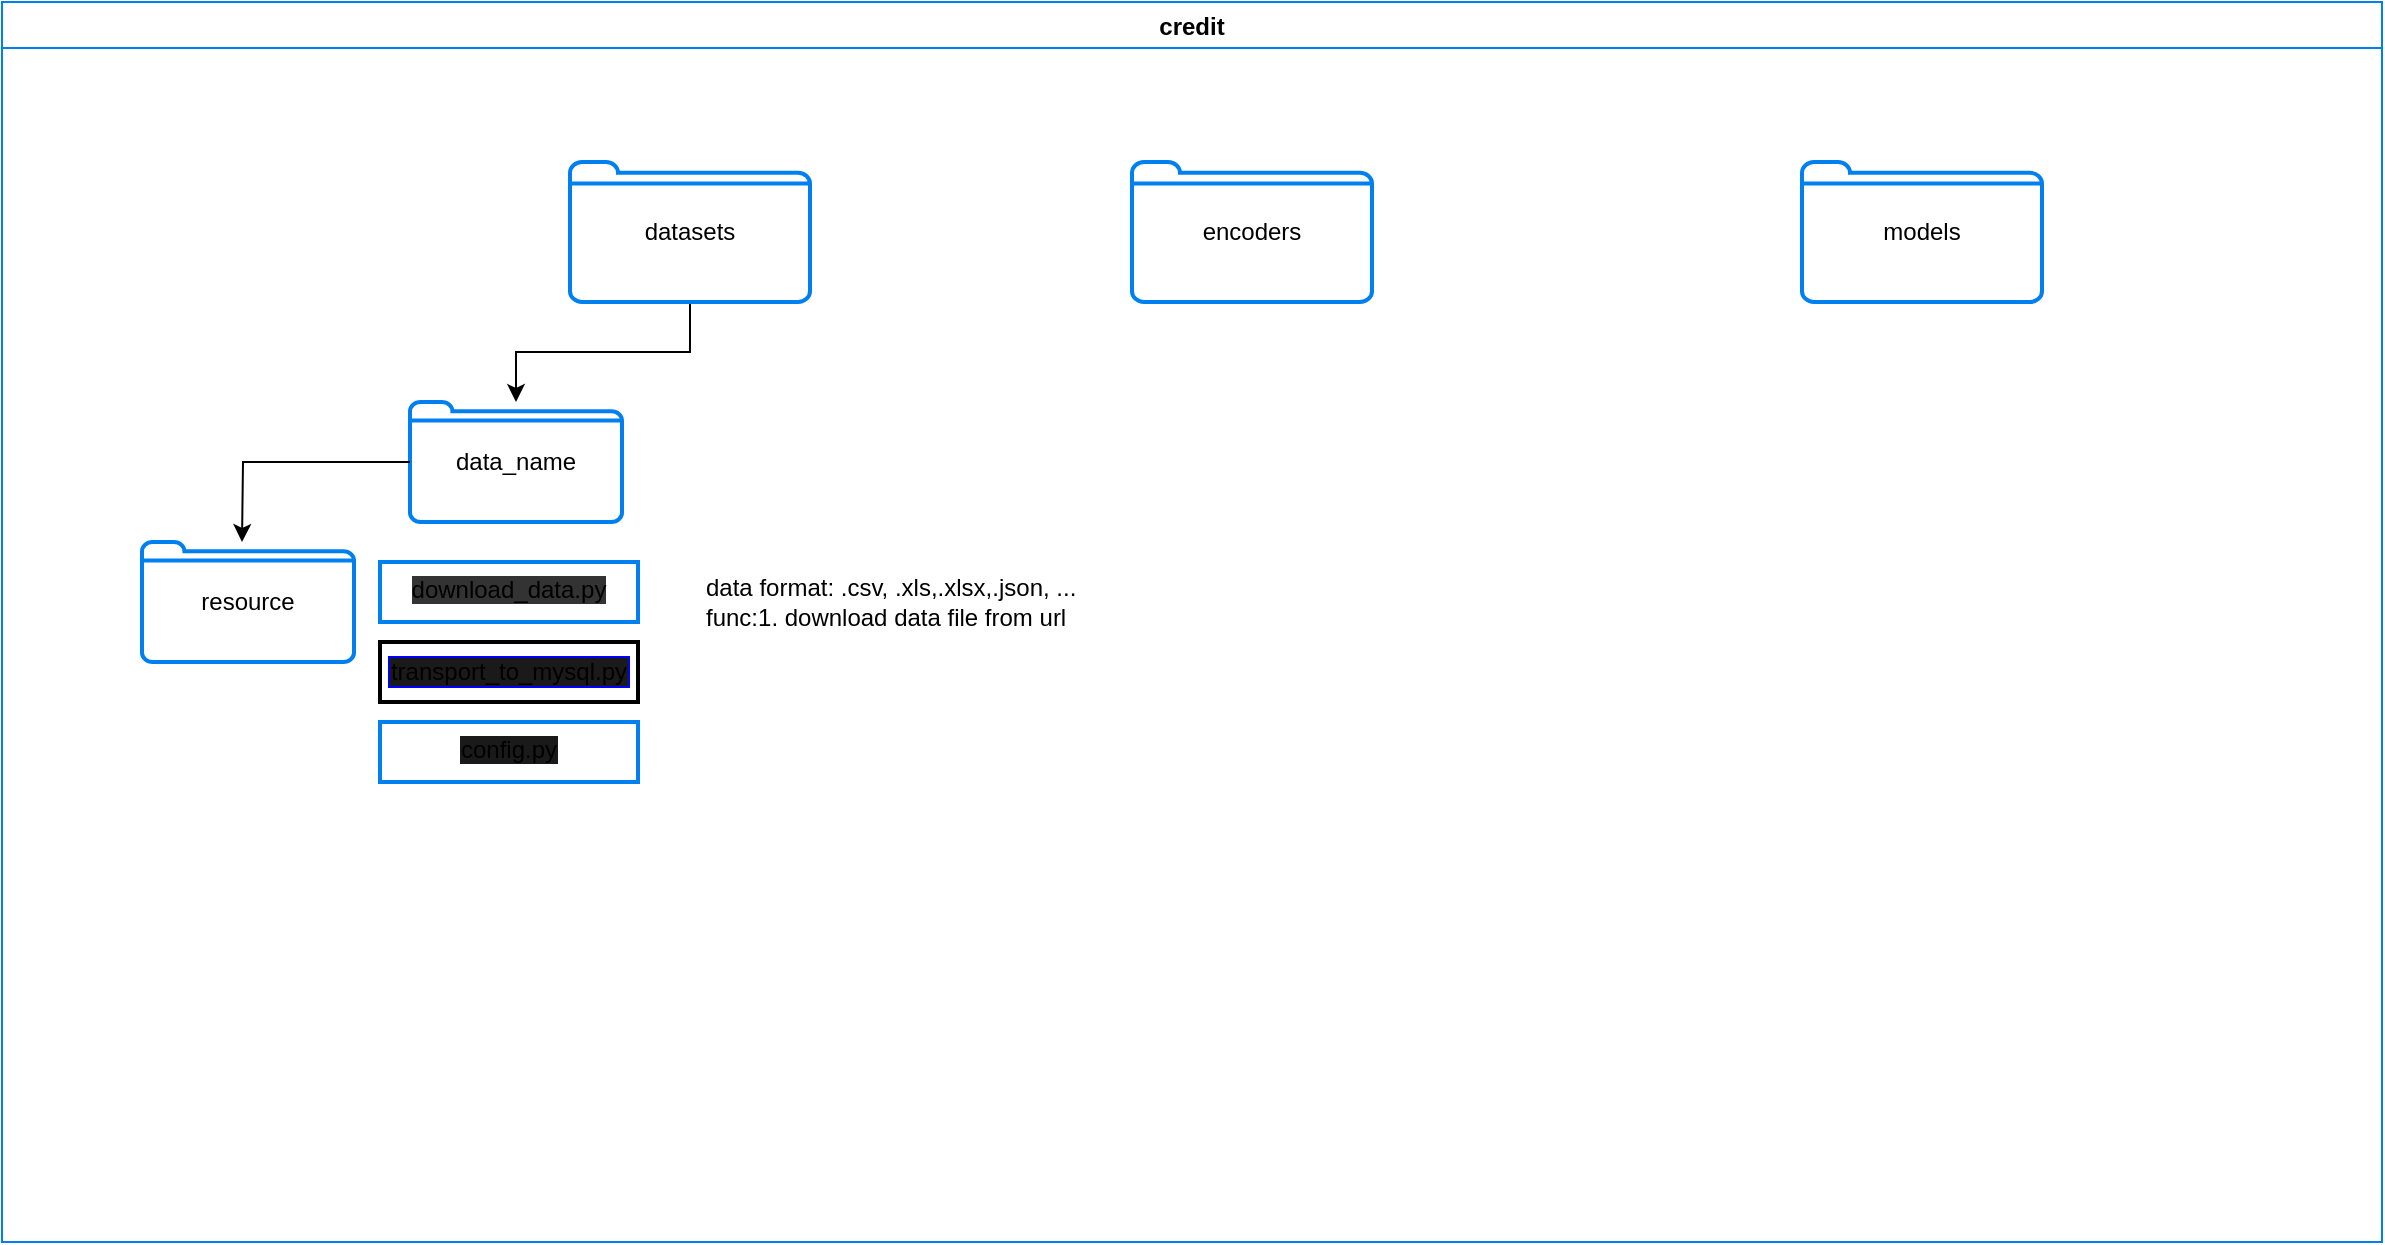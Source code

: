 <mxfile>
    <diagram id="T7UgyXWCfGzTBSYKE4VQ" name="第 1 页">
        <mxGraphModel dx="2153" dy="779" grid="1" gridSize="10" guides="1" tooltips="1" connect="1" arrows="1" fold="1" page="1" pageScale="1" pageWidth="827" pageHeight="1169" background="none" math="0" shadow="0">
            <root>
                <mxCell id="0"/>
                <mxCell id="1" parent="0"/>
                <mxCell id="Wb-KFh622kM0tp37ZMBH-2" value="credit" style="swimlane;rounded=0;strokeColor=#0080f0;" parent="1" vertex="1">
                    <mxGeometry x="-240" y="80" width="1190" height="620" as="geometry">
                        <mxRectangle x="-30" y="130" width="70" height="30" as="alternateBounds"/>
                    </mxGeometry>
                </mxCell>
                <mxCell id="Wb-KFh622kM0tp37ZMBH-19" value="" style="edgeStyle=orthogonalEdgeStyle;rounded=0;orthogonalLoop=1;jettySize=auto;html=1;" parent="Wb-KFh622kM0tp37ZMBH-2" source="Wb-KFh622kM0tp37ZMBH-3" target="Wb-KFh622kM0tp37ZMBH-18" edge="1">
                    <mxGeometry relative="1" as="geometry"/>
                </mxCell>
                <mxCell id="Wb-KFh622kM0tp37ZMBH-9" value="" style="group;rounded=0;" parent="Wb-KFh622kM0tp37ZMBH-2" vertex="1" connectable="0">
                    <mxGeometry x="900" y="80" width="120" height="70" as="geometry"/>
                </mxCell>
                <mxCell id="Wb-KFh622kM0tp37ZMBH-10" value="" style="html=1;verticalLabelPosition=bottom;align=center;labelBackgroundColor=#ffffff;verticalAlign=top;strokeWidth=2;strokeColor=#0080F0;shadow=0;dashed=0;shape=mxgraph.ios7.icons.folder;rounded=0;" parent="Wb-KFh622kM0tp37ZMBH-9" vertex="1">
                    <mxGeometry width="120" height="70" as="geometry"/>
                </mxCell>
                <mxCell id="Wb-KFh622kM0tp37ZMBH-11" value="models" style="text;html=1;strokeColor=none;fillColor=none;align=center;verticalAlign=middle;whiteSpace=wrap;rounded=0;" parent="Wb-KFh622kM0tp37ZMBH-9" vertex="1">
                    <mxGeometry x="30" y="20" width="60" height="30" as="geometry"/>
                </mxCell>
                <mxCell id="Wb-KFh622kM0tp37ZMBH-6" value="" style="group;rounded=0;" parent="Wb-KFh622kM0tp37ZMBH-2" vertex="1" connectable="0">
                    <mxGeometry x="565" y="80" width="120" height="70" as="geometry"/>
                </mxCell>
                <mxCell id="Wb-KFh622kM0tp37ZMBH-7" value="" style="html=1;verticalLabelPosition=bottom;align=center;labelBackgroundColor=#ffffff;verticalAlign=top;strokeWidth=2;strokeColor=#0080F0;shadow=0;dashed=0;shape=mxgraph.ios7.icons.folder;rounded=0;" parent="Wb-KFh622kM0tp37ZMBH-6" vertex="1">
                    <mxGeometry width="120" height="70" as="geometry"/>
                </mxCell>
                <mxCell id="Wb-KFh622kM0tp37ZMBH-8" value="encoders" style="text;html=1;strokeColor=none;fillColor=none;align=center;verticalAlign=middle;whiteSpace=wrap;rounded=0;" parent="Wb-KFh622kM0tp37ZMBH-6" vertex="1">
                    <mxGeometry x="30" y="20" width="60" height="30" as="geometry"/>
                </mxCell>
                <mxCell id="Wb-KFh622kM0tp37ZMBH-5" value="" style="group;rounded=0;" parent="Wb-KFh622kM0tp37ZMBH-2" vertex="1" connectable="0">
                    <mxGeometry x="284" y="80" width="120" height="70" as="geometry"/>
                </mxCell>
                <mxCell id="Wb-KFh622kM0tp37ZMBH-3" value="" style="html=1;verticalLabelPosition=bottom;align=center;labelBackgroundColor=#ffffff;verticalAlign=top;strokeWidth=2;strokeColor=#0080F0;shadow=0;dashed=0;shape=mxgraph.ios7.icons.folder;rounded=0;" parent="Wb-KFh622kM0tp37ZMBH-5" vertex="1">
                    <mxGeometry width="120" height="70" as="geometry"/>
                </mxCell>
                <mxCell id="Wb-KFh622kM0tp37ZMBH-4" value="datasets" style="text;html=1;strokeColor=none;fillColor=none;align=center;verticalAlign=middle;whiteSpace=wrap;rounded=0;" parent="Wb-KFh622kM0tp37ZMBH-5" vertex="1">
                    <mxGeometry x="30" y="20" width="60" height="30" as="geometry"/>
                </mxCell>
                <mxCell id="Wb-KFh622kM0tp37ZMBH-23" value="" style="group;rounded=0;" parent="Wb-KFh622kM0tp37ZMBH-2" vertex="1" connectable="0">
                    <mxGeometry x="204" y="200" width="106" height="60" as="geometry"/>
                </mxCell>
                <mxCell id="Wb-KFh622kM0tp37ZMBH-18" value="" style="html=1;verticalLabelPosition=bottom;align=center;labelBackgroundColor=#ffffff;verticalAlign=top;strokeWidth=2;strokeColor=#0080F0;shadow=0;dashed=0;shape=mxgraph.ios7.icons.folder;rounded=0;" parent="Wb-KFh622kM0tp37ZMBH-23" vertex="1">
                    <mxGeometry width="106" height="60" as="geometry"/>
                </mxCell>
                <mxCell id="Wb-KFh622kM0tp37ZMBH-22" value="data_name" style="text;html=1;strokeColor=none;fillColor=none;align=center;verticalAlign=middle;whiteSpace=wrap;rounded=0;" parent="Wb-KFh622kM0tp37ZMBH-23" vertex="1">
                    <mxGeometry x="23" y="15" width="60" height="30" as="geometry"/>
                </mxCell>
                <mxCell id="Wb-KFh622kM0tp37ZMBH-24" value="&lt;span style=&quot;background-color: rgb(51, 51, 51);&quot;&gt;download_data.py&lt;/span&gt;" style="whiteSpace=wrap;html=1;verticalAlign=top;strokeColor=#0080F0;labelBackgroundColor=#ffffff;strokeWidth=2;shadow=0;dashed=0;rounded=0;" parent="Wb-KFh622kM0tp37ZMBH-2" vertex="1">
                    <mxGeometry x="189" y="280" width="129" height="30" as="geometry"/>
                </mxCell>
                <mxCell id="Wb-KFh622kM0tp37ZMBH-29" value="&lt;span style=&quot;background-color: rgb(26, 26, 26);&quot;&gt;transport_to_mysql.py&lt;/span&gt;" style="whiteSpace=wrap;html=1;verticalAlign=top;labelBackgroundColor=#ffffff;strokeWidth=2;shadow=0;dashed=0;rounded=0;labelBorderColor=#0000FF;" parent="Wb-KFh622kM0tp37ZMBH-2" vertex="1">
                    <mxGeometry x="189" y="320" width="129" height="30" as="geometry"/>
                </mxCell>
                <mxCell id="Wb-KFh622kM0tp37ZMBH-30" value="&lt;span style=&quot;background-color: rgb(26, 26, 26);&quot;&gt;config.py&lt;/span&gt;" style="whiteSpace=wrap;html=1;verticalAlign=top;strokeColor=#0080F0;labelBackgroundColor=#ffffff;strokeWidth=2;shadow=0;dashed=0;rounded=0;" parent="Wb-KFh622kM0tp37ZMBH-2" vertex="1">
                    <mxGeometry x="189" y="360" width="129" height="30" as="geometry"/>
                </mxCell>
                <mxCell id="Wb-KFh622kM0tp37ZMBH-33" value="data format: .csv, .xls,.xlsx,.json, ...&lt;br&gt;func:1. download data file from url" style="text;html=1;strokeColor=none;fillColor=none;align=left;verticalAlign=middle;whiteSpace=wrap;rounded=0;" parent="Wb-KFh622kM0tp37ZMBH-2" vertex="1">
                    <mxGeometry x="350" y="275" width="200" height="50" as="geometry"/>
                </mxCell>
                <mxCell id="Wb-KFh622kM0tp37ZMBH-34" value="" style="group;rounded=0;" parent="Wb-KFh622kM0tp37ZMBH-2" vertex="1" connectable="0">
                    <mxGeometry x="70" y="270" width="106" height="60" as="geometry"/>
                </mxCell>
                <mxCell id="Wb-KFh622kM0tp37ZMBH-35" value="" style="html=1;verticalLabelPosition=bottom;align=center;labelBackgroundColor=#ffffff;verticalAlign=top;strokeWidth=2;strokeColor=#0080F0;shadow=0;dashed=0;shape=mxgraph.ios7.icons.folder;rounded=0;" parent="Wb-KFh622kM0tp37ZMBH-34" vertex="1">
                    <mxGeometry width="106" height="60" as="geometry"/>
                </mxCell>
                <mxCell id="Wb-KFh622kM0tp37ZMBH-36" value="resource" style="text;html=1;strokeColor=none;fillColor=none;align=center;verticalAlign=middle;whiteSpace=wrap;rounded=0;" parent="Wb-KFh622kM0tp37ZMBH-34" vertex="1">
                    <mxGeometry x="23" y="15" width="60" height="30" as="geometry"/>
                </mxCell>
                <mxCell id="Wb-KFh622kM0tp37ZMBH-38" value="" style="edgeStyle=orthogonalEdgeStyle;rounded=0;orthogonalLoop=1;jettySize=auto;html=1;" parent="Wb-KFh622kM0tp37ZMBH-2" source="Wb-KFh622kM0tp37ZMBH-18" edge="1">
                    <mxGeometry relative="1" as="geometry">
                        <mxPoint x="120" y="270" as="targetPoint"/>
                    </mxGeometry>
                </mxCell>
            </root>
        </mxGraphModel>
    </diagram>
</mxfile>